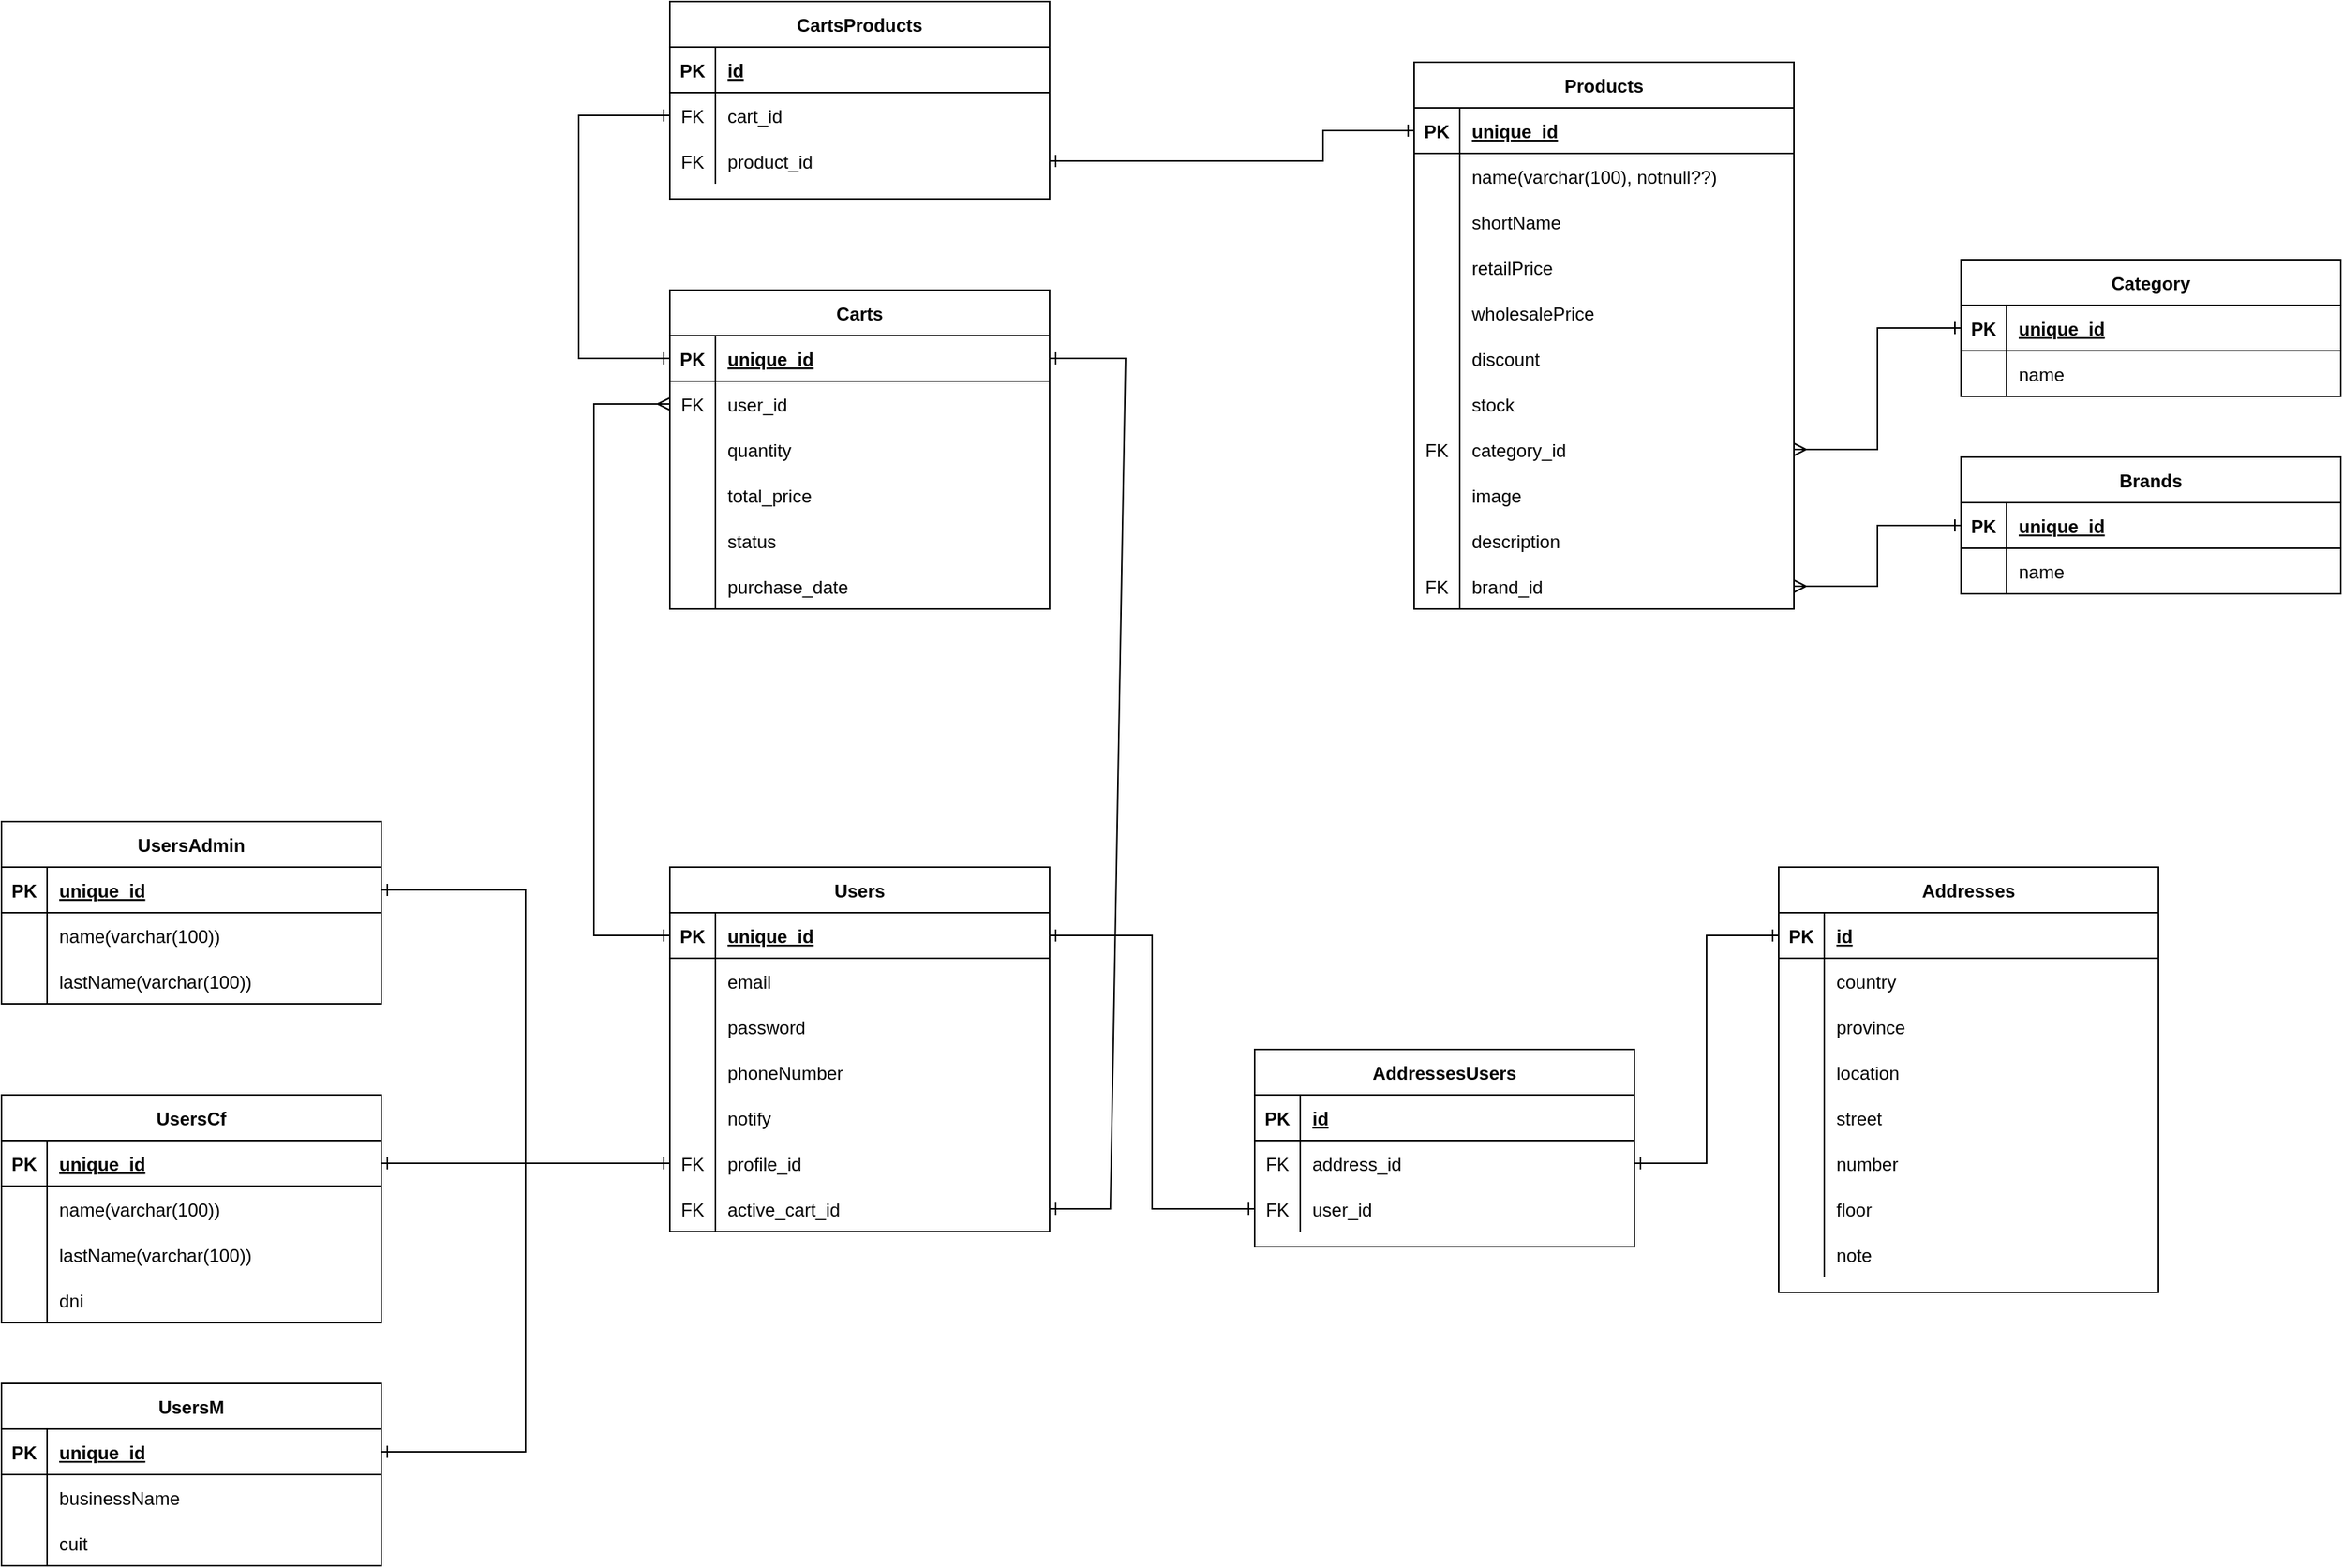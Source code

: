 <mxfile>
    <diagram id="R2lEEEUBdFMjLlhIrx00" name="Page-1">
        <mxGraphModel dx="1423" dy="780" grid="1" gridSize="10" guides="1" tooltips="1" connect="1" arrows="1" fold="1" page="1" pageScale="1" pageWidth="850" pageHeight="1100" math="0" shadow="0" extFonts="Permanent Marker^https://fonts.googleapis.com/css?family=Permanent+Marker">
            <root>
                <mxCell id="0"/>
                <mxCell id="1" parent="0"/>
                <mxCell id="pl904lmdeMfNaqet2yI_-11" value="Products" style="shape=table;startSize=30;container=1;collapsible=1;childLayout=tableLayout;fixedRows=1;rowLines=0;fontStyle=1;align=center;resizeLast=1;" parent="1" vertex="1">
                    <mxGeometry x="1030" y="510" width="250" height="360" as="geometry"/>
                </mxCell>
                <mxCell id="pl904lmdeMfNaqet2yI_-12" value="" style="shape=partialRectangle;collapsible=0;dropTarget=0;pointerEvents=0;fillColor=none;points=[[0,0.5],[1,0.5]];portConstraint=eastwest;top=0;left=0;right=0;bottom=1;" parent="pl904lmdeMfNaqet2yI_-11" vertex="1">
                    <mxGeometry y="30" width="250" height="30" as="geometry"/>
                </mxCell>
                <mxCell id="pl904lmdeMfNaqet2yI_-13" value="PK" style="shape=partialRectangle;overflow=hidden;connectable=0;fillColor=none;top=0;left=0;bottom=0;right=0;fontStyle=1;" parent="pl904lmdeMfNaqet2yI_-12" vertex="1">
                    <mxGeometry width="30" height="30" as="geometry">
                        <mxRectangle width="30" height="30" as="alternateBounds"/>
                    </mxGeometry>
                </mxCell>
                <mxCell id="pl904lmdeMfNaqet2yI_-14" value="unique_id" style="shape=partialRectangle;overflow=hidden;connectable=0;fillColor=none;top=0;left=0;bottom=0;right=0;align=left;spacingLeft=6;fontStyle=5;" parent="pl904lmdeMfNaqet2yI_-12" vertex="1">
                    <mxGeometry x="30" width="220" height="30" as="geometry">
                        <mxRectangle width="220" height="30" as="alternateBounds"/>
                    </mxGeometry>
                </mxCell>
                <mxCell id="pl904lmdeMfNaqet2yI_-15" value="" style="shape=partialRectangle;collapsible=0;dropTarget=0;pointerEvents=0;fillColor=none;points=[[0,0.5],[1,0.5]];portConstraint=eastwest;top=0;left=0;right=0;bottom=0;" parent="pl904lmdeMfNaqet2yI_-11" vertex="1">
                    <mxGeometry y="60" width="250" height="30" as="geometry"/>
                </mxCell>
                <mxCell id="pl904lmdeMfNaqet2yI_-16" value="" style="shape=partialRectangle;overflow=hidden;connectable=0;fillColor=none;top=0;left=0;bottom=0;right=0;" parent="pl904lmdeMfNaqet2yI_-15" vertex="1">
                    <mxGeometry width="30" height="30" as="geometry">
                        <mxRectangle width="30" height="30" as="alternateBounds"/>
                    </mxGeometry>
                </mxCell>
                <mxCell id="pl904lmdeMfNaqet2yI_-17" value="name(varchar(100), notnull??)" style="shape=partialRectangle;overflow=hidden;connectable=0;fillColor=none;top=0;left=0;bottom=0;right=0;align=left;spacingLeft=6;" parent="pl904lmdeMfNaqet2yI_-15" vertex="1">
                    <mxGeometry x="30" width="220" height="30" as="geometry">
                        <mxRectangle width="220" height="30" as="alternateBounds"/>
                    </mxGeometry>
                </mxCell>
                <mxCell id="pl904lmdeMfNaqet2yI_-18" value="" style="shape=partialRectangle;collapsible=0;dropTarget=0;pointerEvents=0;fillColor=none;points=[[0,0.5],[1,0.5]];portConstraint=eastwest;top=0;left=0;right=0;bottom=0;" parent="pl904lmdeMfNaqet2yI_-11" vertex="1">
                    <mxGeometry y="90" width="250" height="30" as="geometry"/>
                </mxCell>
                <mxCell id="pl904lmdeMfNaqet2yI_-19" value="" style="shape=partialRectangle;overflow=hidden;connectable=0;fillColor=none;top=0;left=0;bottom=0;right=0;" parent="pl904lmdeMfNaqet2yI_-18" vertex="1">
                    <mxGeometry width="30" height="30" as="geometry">
                        <mxRectangle width="30" height="30" as="alternateBounds"/>
                    </mxGeometry>
                </mxCell>
                <mxCell id="pl904lmdeMfNaqet2yI_-20" value="shortName" style="shape=partialRectangle;overflow=hidden;connectable=0;fillColor=none;top=0;left=0;bottom=0;right=0;align=left;spacingLeft=6;" parent="pl904lmdeMfNaqet2yI_-18" vertex="1">
                    <mxGeometry x="30" width="220" height="30" as="geometry">
                        <mxRectangle width="220" height="30" as="alternateBounds"/>
                    </mxGeometry>
                </mxCell>
                <mxCell id="pl904lmdeMfNaqet2yI_-21" value="" style="shape=partialRectangle;collapsible=0;dropTarget=0;pointerEvents=0;fillColor=none;points=[[0,0.5],[1,0.5]];portConstraint=eastwest;top=0;left=0;right=0;bottom=0;" parent="pl904lmdeMfNaqet2yI_-11" vertex="1">
                    <mxGeometry y="120" width="250" height="30" as="geometry"/>
                </mxCell>
                <mxCell id="pl904lmdeMfNaqet2yI_-22" value="" style="shape=partialRectangle;overflow=hidden;connectable=0;fillColor=none;top=0;left=0;bottom=0;right=0;" parent="pl904lmdeMfNaqet2yI_-21" vertex="1">
                    <mxGeometry width="30" height="30" as="geometry">
                        <mxRectangle width="30" height="30" as="alternateBounds"/>
                    </mxGeometry>
                </mxCell>
                <mxCell id="pl904lmdeMfNaqet2yI_-23" value="retailPrice" style="shape=partialRectangle;overflow=hidden;connectable=0;fillColor=none;top=0;left=0;bottom=0;right=0;align=left;spacingLeft=6;" parent="pl904lmdeMfNaqet2yI_-21" vertex="1">
                    <mxGeometry x="30" width="220" height="30" as="geometry">
                        <mxRectangle width="220" height="30" as="alternateBounds"/>
                    </mxGeometry>
                </mxCell>
                <mxCell id="pl904lmdeMfNaqet2yI_-24" value="" style="shape=partialRectangle;collapsible=0;dropTarget=0;pointerEvents=0;fillColor=none;points=[[0,0.5],[1,0.5]];portConstraint=eastwest;top=0;left=0;right=0;bottom=0;" parent="pl904lmdeMfNaqet2yI_-11" vertex="1">
                    <mxGeometry y="150" width="250" height="30" as="geometry"/>
                </mxCell>
                <mxCell id="pl904lmdeMfNaqet2yI_-25" value="" style="shape=partialRectangle;overflow=hidden;connectable=0;fillColor=none;top=0;left=0;bottom=0;right=0;" parent="pl904lmdeMfNaqet2yI_-24" vertex="1">
                    <mxGeometry width="30" height="30" as="geometry">
                        <mxRectangle width="30" height="30" as="alternateBounds"/>
                    </mxGeometry>
                </mxCell>
                <mxCell id="pl904lmdeMfNaqet2yI_-26" value="wholesalePrice" style="shape=partialRectangle;overflow=hidden;connectable=0;fillColor=none;top=0;left=0;bottom=0;right=0;align=left;spacingLeft=6;" parent="pl904lmdeMfNaqet2yI_-24" vertex="1">
                    <mxGeometry x="30" width="220" height="30" as="geometry">
                        <mxRectangle width="220" height="30" as="alternateBounds"/>
                    </mxGeometry>
                </mxCell>
                <mxCell id="pl904lmdeMfNaqet2yI_-27" value="" style="shape=partialRectangle;collapsible=0;dropTarget=0;pointerEvents=0;fillColor=none;points=[[0,0.5],[1,0.5]];portConstraint=eastwest;top=0;left=0;right=0;bottom=0;" parent="pl904lmdeMfNaqet2yI_-11" vertex="1">
                    <mxGeometry y="180" width="250" height="30" as="geometry"/>
                </mxCell>
                <mxCell id="pl904lmdeMfNaqet2yI_-28" value="" style="shape=partialRectangle;overflow=hidden;connectable=0;fillColor=none;top=0;left=0;bottom=0;right=0;" parent="pl904lmdeMfNaqet2yI_-27" vertex="1">
                    <mxGeometry width="30" height="30" as="geometry">
                        <mxRectangle width="30" height="30" as="alternateBounds"/>
                    </mxGeometry>
                </mxCell>
                <mxCell id="pl904lmdeMfNaqet2yI_-29" value="discount" style="shape=partialRectangle;overflow=hidden;connectable=0;fillColor=none;top=0;left=0;bottom=0;right=0;align=left;spacingLeft=6;" parent="pl904lmdeMfNaqet2yI_-27" vertex="1">
                    <mxGeometry x="30" width="220" height="30" as="geometry">
                        <mxRectangle width="220" height="30" as="alternateBounds"/>
                    </mxGeometry>
                </mxCell>
                <mxCell id="pl904lmdeMfNaqet2yI_-30" value="" style="shape=partialRectangle;collapsible=0;dropTarget=0;pointerEvents=0;fillColor=none;points=[[0,0.5],[1,0.5]];portConstraint=eastwest;top=0;left=0;right=0;bottom=0;" parent="pl904lmdeMfNaqet2yI_-11" vertex="1">
                    <mxGeometry y="210" width="250" height="30" as="geometry"/>
                </mxCell>
                <mxCell id="pl904lmdeMfNaqet2yI_-31" value="" style="shape=partialRectangle;overflow=hidden;connectable=0;fillColor=none;top=0;left=0;bottom=0;right=0;" parent="pl904lmdeMfNaqet2yI_-30" vertex="1">
                    <mxGeometry width="30" height="30" as="geometry">
                        <mxRectangle width="30" height="30" as="alternateBounds"/>
                    </mxGeometry>
                </mxCell>
                <mxCell id="pl904lmdeMfNaqet2yI_-32" value="stock" style="shape=partialRectangle;overflow=hidden;connectable=0;fillColor=none;top=0;left=0;bottom=0;right=0;align=left;spacingLeft=6;" parent="pl904lmdeMfNaqet2yI_-30" vertex="1">
                    <mxGeometry x="30" width="220" height="30" as="geometry">
                        <mxRectangle width="220" height="30" as="alternateBounds"/>
                    </mxGeometry>
                </mxCell>
                <mxCell id="pl904lmdeMfNaqet2yI_-33" value="" style="shape=partialRectangle;collapsible=0;dropTarget=0;pointerEvents=0;fillColor=none;points=[[0,0.5],[1,0.5]];portConstraint=eastwest;top=0;left=0;right=0;bottom=0;" parent="pl904lmdeMfNaqet2yI_-11" vertex="1">
                    <mxGeometry y="240" width="250" height="30" as="geometry"/>
                </mxCell>
                <mxCell id="pl904lmdeMfNaqet2yI_-34" value="FK" style="shape=partialRectangle;overflow=hidden;connectable=0;fillColor=none;top=0;left=0;bottom=0;right=0;" parent="pl904lmdeMfNaqet2yI_-33" vertex="1">
                    <mxGeometry width="30" height="30" as="geometry">
                        <mxRectangle width="30" height="30" as="alternateBounds"/>
                    </mxGeometry>
                </mxCell>
                <mxCell id="pl904lmdeMfNaqet2yI_-35" value="category_id" style="shape=partialRectangle;overflow=hidden;connectable=0;fillColor=none;top=0;left=0;bottom=0;right=0;align=left;spacingLeft=6;" parent="pl904lmdeMfNaqet2yI_-33" vertex="1">
                    <mxGeometry x="30" width="220" height="30" as="geometry">
                        <mxRectangle width="220" height="30" as="alternateBounds"/>
                    </mxGeometry>
                </mxCell>
                <mxCell id="pl904lmdeMfNaqet2yI_-36" value="" style="shape=partialRectangle;collapsible=0;dropTarget=0;pointerEvents=0;fillColor=none;points=[[0,0.5],[1,0.5]];portConstraint=eastwest;top=0;left=0;right=0;bottom=0;" parent="pl904lmdeMfNaqet2yI_-11" vertex="1">
                    <mxGeometry y="270" width="250" height="30" as="geometry"/>
                </mxCell>
                <mxCell id="pl904lmdeMfNaqet2yI_-37" value="" style="shape=partialRectangle;overflow=hidden;connectable=0;fillColor=none;top=0;left=0;bottom=0;right=0;" parent="pl904lmdeMfNaqet2yI_-36" vertex="1">
                    <mxGeometry width="30" height="30" as="geometry">
                        <mxRectangle width="30" height="30" as="alternateBounds"/>
                    </mxGeometry>
                </mxCell>
                <mxCell id="pl904lmdeMfNaqet2yI_-38" value="image" style="shape=partialRectangle;overflow=hidden;connectable=0;fillColor=none;top=0;left=0;bottom=0;right=0;align=left;spacingLeft=6;" parent="pl904lmdeMfNaqet2yI_-36" vertex="1">
                    <mxGeometry x="30" width="220" height="30" as="geometry">
                        <mxRectangle width="220" height="30" as="alternateBounds"/>
                    </mxGeometry>
                </mxCell>
                <mxCell id="pl904lmdeMfNaqet2yI_-39" value="" style="shape=partialRectangle;collapsible=0;dropTarget=0;pointerEvents=0;fillColor=none;points=[[0,0.5],[1,0.5]];portConstraint=eastwest;top=0;left=0;right=0;bottom=0;" parent="pl904lmdeMfNaqet2yI_-11" vertex="1">
                    <mxGeometry y="300" width="250" height="30" as="geometry"/>
                </mxCell>
                <mxCell id="pl904lmdeMfNaqet2yI_-40" value="" style="shape=partialRectangle;overflow=hidden;connectable=0;fillColor=none;top=0;left=0;bottom=0;right=0;" parent="pl904lmdeMfNaqet2yI_-39" vertex="1">
                    <mxGeometry width="30" height="30" as="geometry">
                        <mxRectangle width="30" height="30" as="alternateBounds"/>
                    </mxGeometry>
                </mxCell>
                <mxCell id="pl904lmdeMfNaqet2yI_-41" value="description" style="shape=partialRectangle;overflow=hidden;connectable=0;fillColor=none;top=0;left=0;bottom=0;right=0;align=left;spacingLeft=6;" parent="pl904lmdeMfNaqet2yI_-39" vertex="1">
                    <mxGeometry x="30" width="220" height="30" as="geometry">
                        <mxRectangle width="220" height="30" as="alternateBounds"/>
                    </mxGeometry>
                </mxCell>
                <mxCell id="5YEoBtZAugOikbQWhxKP-32" value="" style="shape=partialRectangle;collapsible=0;dropTarget=0;pointerEvents=0;fillColor=none;points=[[0,0.5],[1,0.5]];portConstraint=eastwest;top=0;left=0;right=0;bottom=0;" parent="pl904lmdeMfNaqet2yI_-11" vertex="1">
                    <mxGeometry y="330" width="250" height="30" as="geometry"/>
                </mxCell>
                <mxCell id="5YEoBtZAugOikbQWhxKP-33" value="FK" style="shape=partialRectangle;overflow=hidden;connectable=0;fillColor=none;top=0;left=0;bottom=0;right=0;" parent="5YEoBtZAugOikbQWhxKP-32" vertex="1">
                    <mxGeometry width="30" height="30" as="geometry">
                        <mxRectangle width="30" height="30" as="alternateBounds"/>
                    </mxGeometry>
                </mxCell>
                <mxCell id="5YEoBtZAugOikbQWhxKP-34" value="brand_id" style="shape=partialRectangle;overflow=hidden;connectable=0;fillColor=none;top=0;left=0;bottom=0;right=0;align=left;spacingLeft=6;" parent="5YEoBtZAugOikbQWhxKP-32" vertex="1">
                    <mxGeometry x="30" width="220" height="30" as="geometry">
                        <mxRectangle width="220" height="30" as="alternateBounds"/>
                    </mxGeometry>
                </mxCell>
                <mxCell id="pl904lmdeMfNaqet2yI_-42" value="Brands" style="shape=table;startSize=30;container=1;collapsible=1;childLayout=tableLayout;fixedRows=1;rowLines=0;fontStyle=1;align=center;resizeLast=1;" parent="1" vertex="1">
                    <mxGeometry x="1390" y="770" width="250" height="90" as="geometry"/>
                </mxCell>
                <mxCell id="pl904lmdeMfNaqet2yI_-43" value="" style="shape=partialRectangle;collapsible=0;dropTarget=0;pointerEvents=0;fillColor=none;points=[[0,0.5],[1,0.5]];portConstraint=eastwest;top=0;left=0;right=0;bottom=1;" parent="pl904lmdeMfNaqet2yI_-42" vertex="1">
                    <mxGeometry y="30" width="250" height="30" as="geometry"/>
                </mxCell>
                <mxCell id="pl904lmdeMfNaqet2yI_-44" value="PK" style="shape=partialRectangle;overflow=hidden;connectable=0;fillColor=none;top=0;left=0;bottom=0;right=0;fontStyle=1;" parent="pl904lmdeMfNaqet2yI_-43" vertex="1">
                    <mxGeometry width="30" height="30" as="geometry">
                        <mxRectangle width="30" height="30" as="alternateBounds"/>
                    </mxGeometry>
                </mxCell>
                <mxCell id="pl904lmdeMfNaqet2yI_-45" value="unique_id" style="shape=partialRectangle;overflow=hidden;connectable=0;fillColor=none;top=0;left=0;bottom=0;right=0;align=left;spacingLeft=6;fontStyle=5;" parent="pl904lmdeMfNaqet2yI_-43" vertex="1">
                    <mxGeometry x="30" width="220" height="30" as="geometry">
                        <mxRectangle width="220" height="30" as="alternateBounds"/>
                    </mxGeometry>
                </mxCell>
                <mxCell id="pl904lmdeMfNaqet2yI_-46" value="" style="shape=partialRectangle;collapsible=0;dropTarget=0;pointerEvents=0;fillColor=none;points=[[0,0.5],[1,0.5]];portConstraint=eastwest;top=0;left=0;right=0;bottom=0;" parent="pl904lmdeMfNaqet2yI_-42" vertex="1">
                    <mxGeometry y="60" width="250" height="30" as="geometry"/>
                </mxCell>
                <mxCell id="pl904lmdeMfNaqet2yI_-47" value="" style="shape=partialRectangle;overflow=hidden;connectable=0;fillColor=none;top=0;left=0;bottom=0;right=0;" parent="pl904lmdeMfNaqet2yI_-46" vertex="1">
                    <mxGeometry width="30" height="30" as="geometry">
                        <mxRectangle width="30" height="30" as="alternateBounds"/>
                    </mxGeometry>
                </mxCell>
                <mxCell id="pl904lmdeMfNaqet2yI_-48" value="name" style="shape=partialRectangle;overflow=hidden;connectable=0;fillColor=none;top=0;left=0;bottom=0;right=0;align=left;spacingLeft=6;" parent="pl904lmdeMfNaqet2yI_-46" vertex="1">
                    <mxGeometry x="30" width="220" height="30" as="geometry">
                        <mxRectangle width="220" height="30" as="alternateBounds"/>
                    </mxGeometry>
                </mxCell>
                <mxCell id="pl904lmdeMfNaqet2yI_-51" value="Category" style="shape=table;startSize=30;container=1;collapsible=1;childLayout=tableLayout;fixedRows=1;rowLines=0;fontStyle=1;align=center;resizeLast=1;" parent="1" vertex="1">
                    <mxGeometry x="1390" y="640" width="250" height="90" as="geometry"/>
                </mxCell>
                <mxCell id="pl904lmdeMfNaqet2yI_-52" value="" style="shape=partialRectangle;collapsible=0;dropTarget=0;pointerEvents=0;fillColor=none;points=[[0,0.5],[1,0.5]];portConstraint=eastwest;top=0;left=0;right=0;bottom=1;" parent="pl904lmdeMfNaqet2yI_-51" vertex="1">
                    <mxGeometry y="30" width="250" height="30" as="geometry"/>
                </mxCell>
                <mxCell id="pl904lmdeMfNaqet2yI_-53" value="PK" style="shape=partialRectangle;overflow=hidden;connectable=0;fillColor=none;top=0;left=0;bottom=0;right=0;fontStyle=1;" parent="pl904lmdeMfNaqet2yI_-52" vertex="1">
                    <mxGeometry width="30" height="30" as="geometry">
                        <mxRectangle width="30" height="30" as="alternateBounds"/>
                    </mxGeometry>
                </mxCell>
                <mxCell id="pl904lmdeMfNaqet2yI_-54" value="unique_id" style="shape=partialRectangle;overflow=hidden;connectable=0;fillColor=none;top=0;left=0;bottom=0;right=0;align=left;spacingLeft=6;fontStyle=5;" parent="pl904lmdeMfNaqet2yI_-52" vertex="1">
                    <mxGeometry x="30" width="220" height="30" as="geometry">
                        <mxRectangle width="220" height="30" as="alternateBounds"/>
                    </mxGeometry>
                </mxCell>
                <mxCell id="pl904lmdeMfNaqet2yI_-55" value="" style="shape=partialRectangle;collapsible=0;dropTarget=0;pointerEvents=0;fillColor=none;points=[[0,0.5],[1,0.5]];portConstraint=eastwest;top=0;left=0;right=0;bottom=0;" parent="pl904lmdeMfNaqet2yI_-51" vertex="1">
                    <mxGeometry y="60" width="250" height="30" as="geometry"/>
                </mxCell>
                <mxCell id="pl904lmdeMfNaqet2yI_-56" value="" style="shape=partialRectangle;overflow=hidden;connectable=0;fillColor=none;top=0;left=0;bottom=0;right=0;" parent="pl904lmdeMfNaqet2yI_-55" vertex="1">
                    <mxGeometry width="30" height="30" as="geometry">
                        <mxRectangle width="30" height="30" as="alternateBounds"/>
                    </mxGeometry>
                </mxCell>
                <mxCell id="pl904lmdeMfNaqet2yI_-57" value="name" style="shape=partialRectangle;overflow=hidden;connectable=0;fillColor=none;top=0;left=0;bottom=0;right=0;align=left;spacingLeft=6;" parent="pl904lmdeMfNaqet2yI_-55" vertex="1">
                    <mxGeometry x="30" width="220" height="30" as="geometry">
                        <mxRectangle width="220" height="30" as="alternateBounds"/>
                    </mxGeometry>
                </mxCell>
                <mxCell id="pl904lmdeMfNaqet2yI_-58" style="edgeStyle=orthogonalEdgeStyle;rounded=0;orthogonalLoop=1;jettySize=auto;html=1;exitX=1;exitY=0.5;exitDx=0;exitDy=0;entryX=0;entryY=0.5;entryDx=0;entryDy=0;endArrow=ERone;endFill=0;startArrow=ERmany;startFill=0;" parent="1" source="pl904lmdeMfNaqet2yI_-33" target="pl904lmdeMfNaqet2yI_-52" edge="1">
                    <mxGeometry relative="1" as="geometry"/>
                </mxCell>
                <mxCell id="v_ZnH5tViHTRQSBgYISy-2" value="Users" style="shape=table;startSize=30;container=1;collapsible=1;childLayout=tableLayout;fixedRows=1;rowLines=0;fontStyle=1;align=center;resizeLast=1;" parent="1" vertex="1">
                    <mxGeometry x="540" y="1040" width="250" height="240" as="geometry"/>
                </mxCell>
                <mxCell id="v_ZnH5tViHTRQSBgYISy-3" value="" style="shape=partialRectangle;collapsible=0;dropTarget=0;pointerEvents=0;fillColor=none;points=[[0,0.5],[1,0.5]];portConstraint=eastwest;top=0;left=0;right=0;bottom=1;" parent="v_ZnH5tViHTRQSBgYISy-2" vertex="1">
                    <mxGeometry y="30" width="250" height="30" as="geometry"/>
                </mxCell>
                <mxCell id="v_ZnH5tViHTRQSBgYISy-4" value="PK" style="shape=partialRectangle;overflow=hidden;connectable=0;fillColor=none;top=0;left=0;bottom=0;right=0;fontStyle=1;" parent="v_ZnH5tViHTRQSBgYISy-3" vertex="1">
                    <mxGeometry width="30" height="30" as="geometry">
                        <mxRectangle width="30" height="30" as="alternateBounds"/>
                    </mxGeometry>
                </mxCell>
                <mxCell id="v_ZnH5tViHTRQSBgYISy-5" value="unique_id" style="shape=partialRectangle;overflow=hidden;connectable=0;fillColor=none;top=0;left=0;bottom=0;right=0;align=left;spacingLeft=6;fontStyle=5;" parent="v_ZnH5tViHTRQSBgYISy-3" vertex="1">
                    <mxGeometry x="30" width="220" height="30" as="geometry">
                        <mxRectangle width="220" height="30" as="alternateBounds"/>
                    </mxGeometry>
                </mxCell>
                <mxCell id="v_ZnH5tViHTRQSBgYISy-6" value="" style="shape=partialRectangle;collapsible=0;dropTarget=0;pointerEvents=0;fillColor=none;points=[[0,0.5],[1,0.5]];portConstraint=eastwest;top=0;left=0;right=0;bottom=0;" parent="v_ZnH5tViHTRQSBgYISy-2" vertex="1">
                    <mxGeometry y="60" width="250" height="30" as="geometry"/>
                </mxCell>
                <mxCell id="v_ZnH5tViHTRQSBgYISy-7" value="" style="shape=partialRectangle;overflow=hidden;connectable=0;fillColor=none;top=0;left=0;bottom=0;right=0;" parent="v_ZnH5tViHTRQSBgYISy-6" vertex="1">
                    <mxGeometry width="30" height="30" as="geometry">
                        <mxRectangle width="30" height="30" as="alternateBounds"/>
                    </mxGeometry>
                </mxCell>
                <mxCell id="v_ZnH5tViHTRQSBgYISy-8" value="email" style="shape=partialRectangle;overflow=hidden;connectable=0;fillColor=none;top=0;left=0;bottom=0;right=0;align=left;spacingLeft=6;" parent="v_ZnH5tViHTRQSBgYISy-6" vertex="1">
                    <mxGeometry x="30" width="220" height="30" as="geometry">
                        <mxRectangle width="220" height="30" as="alternateBounds"/>
                    </mxGeometry>
                </mxCell>
                <mxCell id="v_ZnH5tViHTRQSBgYISy-9" value="" style="shape=partialRectangle;collapsible=0;dropTarget=0;pointerEvents=0;fillColor=none;points=[[0,0.5],[1,0.5]];portConstraint=eastwest;top=0;left=0;right=0;bottom=0;" parent="v_ZnH5tViHTRQSBgYISy-2" vertex="1">
                    <mxGeometry y="90" width="250" height="30" as="geometry"/>
                </mxCell>
                <mxCell id="v_ZnH5tViHTRQSBgYISy-10" value="" style="shape=partialRectangle;overflow=hidden;connectable=0;fillColor=none;top=0;left=0;bottom=0;right=0;" parent="v_ZnH5tViHTRQSBgYISy-9" vertex="1">
                    <mxGeometry width="30" height="30" as="geometry">
                        <mxRectangle width="30" height="30" as="alternateBounds"/>
                    </mxGeometry>
                </mxCell>
                <mxCell id="v_ZnH5tViHTRQSBgYISy-11" value="password" style="shape=partialRectangle;overflow=hidden;connectable=0;fillColor=none;top=0;left=0;bottom=0;right=0;align=left;spacingLeft=6;" parent="v_ZnH5tViHTRQSBgYISy-9" vertex="1">
                    <mxGeometry x="30" width="220" height="30" as="geometry">
                        <mxRectangle width="220" height="30" as="alternateBounds"/>
                    </mxGeometry>
                </mxCell>
                <mxCell id="v_ZnH5tViHTRQSBgYISy-12" value="" style="shape=partialRectangle;collapsible=0;dropTarget=0;pointerEvents=0;fillColor=none;points=[[0,0.5],[1,0.5]];portConstraint=eastwest;top=0;left=0;right=0;bottom=0;" parent="v_ZnH5tViHTRQSBgYISy-2" vertex="1">
                    <mxGeometry y="120" width="250" height="30" as="geometry"/>
                </mxCell>
                <mxCell id="v_ZnH5tViHTRQSBgYISy-13" value="" style="shape=partialRectangle;overflow=hidden;connectable=0;fillColor=none;top=0;left=0;bottom=0;right=0;" parent="v_ZnH5tViHTRQSBgYISy-12" vertex="1">
                    <mxGeometry width="30" height="30" as="geometry">
                        <mxRectangle width="30" height="30" as="alternateBounds"/>
                    </mxGeometry>
                </mxCell>
                <mxCell id="v_ZnH5tViHTRQSBgYISy-14" value="phoneNumber" style="shape=partialRectangle;overflow=hidden;connectable=0;fillColor=none;top=0;left=0;bottom=0;right=0;align=left;spacingLeft=6;" parent="v_ZnH5tViHTRQSBgYISy-12" vertex="1">
                    <mxGeometry x="30" width="220" height="30" as="geometry">
                        <mxRectangle width="220" height="30" as="alternateBounds"/>
                    </mxGeometry>
                </mxCell>
                <mxCell id="v_ZnH5tViHTRQSBgYISy-24" value="" style="shape=partialRectangle;collapsible=0;dropTarget=0;pointerEvents=0;fillColor=none;points=[[0,0.5],[1,0.5]];portConstraint=eastwest;top=0;left=0;right=0;bottom=0;" parent="v_ZnH5tViHTRQSBgYISy-2" vertex="1">
                    <mxGeometry y="150" width="250" height="30" as="geometry"/>
                </mxCell>
                <mxCell id="v_ZnH5tViHTRQSBgYISy-25" value="" style="shape=partialRectangle;overflow=hidden;connectable=0;fillColor=none;top=0;left=0;bottom=0;right=0;" parent="v_ZnH5tViHTRQSBgYISy-24" vertex="1">
                    <mxGeometry width="30" height="30" as="geometry">
                        <mxRectangle width="30" height="30" as="alternateBounds"/>
                    </mxGeometry>
                </mxCell>
                <mxCell id="v_ZnH5tViHTRQSBgYISy-26" value="notify" style="shape=partialRectangle;overflow=hidden;connectable=0;fillColor=none;top=0;left=0;bottom=0;right=0;align=left;spacingLeft=6;" parent="v_ZnH5tViHTRQSBgYISy-24" vertex="1">
                    <mxGeometry x="30" width="220" height="30" as="geometry">
                        <mxRectangle width="220" height="30" as="alternateBounds"/>
                    </mxGeometry>
                </mxCell>
                <mxCell id="v_ZnH5tViHTRQSBgYISy-27" value="" style="shape=partialRectangle;collapsible=0;dropTarget=0;pointerEvents=0;fillColor=none;points=[[0,0.5],[1,0.5]];portConstraint=eastwest;top=0;left=0;right=0;bottom=0;" parent="v_ZnH5tViHTRQSBgYISy-2" vertex="1">
                    <mxGeometry y="180" width="250" height="30" as="geometry"/>
                </mxCell>
                <mxCell id="v_ZnH5tViHTRQSBgYISy-28" value="FK" style="shape=partialRectangle;overflow=hidden;connectable=0;fillColor=none;top=0;left=0;bottom=0;right=0;" parent="v_ZnH5tViHTRQSBgYISy-27" vertex="1">
                    <mxGeometry width="30" height="30" as="geometry">
                        <mxRectangle width="30" height="30" as="alternateBounds"/>
                    </mxGeometry>
                </mxCell>
                <mxCell id="v_ZnH5tViHTRQSBgYISy-29" value="profile_id" style="shape=partialRectangle;overflow=hidden;connectable=0;fillColor=none;top=0;left=0;bottom=0;right=0;align=left;spacingLeft=6;" parent="v_ZnH5tViHTRQSBgYISy-27" vertex="1">
                    <mxGeometry x="30" width="220" height="30" as="geometry">
                        <mxRectangle width="220" height="30" as="alternateBounds"/>
                    </mxGeometry>
                </mxCell>
                <mxCell id="45" value="" style="shape=partialRectangle;collapsible=0;dropTarget=0;pointerEvents=0;fillColor=none;points=[[0,0.5],[1,0.5]];portConstraint=eastwest;top=0;left=0;right=0;bottom=0;" vertex="1" parent="v_ZnH5tViHTRQSBgYISy-2">
                    <mxGeometry y="210" width="250" height="30" as="geometry"/>
                </mxCell>
                <mxCell id="46" value="FK" style="shape=partialRectangle;overflow=hidden;connectable=0;fillColor=none;top=0;left=0;bottom=0;right=0;" vertex="1" parent="45">
                    <mxGeometry width="30" height="30" as="geometry">
                        <mxRectangle width="30" height="30" as="alternateBounds"/>
                    </mxGeometry>
                </mxCell>
                <mxCell id="47" value="active_cart_id" style="shape=partialRectangle;overflow=hidden;connectable=0;fillColor=none;top=0;left=0;bottom=0;right=0;align=left;spacingLeft=6;" vertex="1" parent="45">
                    <mxGeometry x="30" width="220" height="30" as="geometry">
                        <mxRectangle width="220" height="30" as="alternateBounds"/>
                    </mxGeometry>
                </mxCell>
                <mxCell id="v_ZnH5tViHTRQSBgYISy-31" value="UsersCf" style="shape=table;startSize=30;container=1;collapsible=1;childLayout=tableLayout;fixedRows=1;rowLines=0;fontStyle=1;align=center;resizeLast=1;" parent="1" vertex="1">
                    <mxGeometry x="100" y="1190" width="250" height="150" as="geometry"/>
                </mxCell>
                <mxCell id="v_ZnH5tViHTRQSBgYISy-32" value="" style="shape=partialRectangle;collapsible=0;dropTarget=0;pointerEvents=0;fillColor=none;points=[[0,0.5],[1,0.5]];portConstraint=eastwest;top=0;left=0;right=0;bottom=1;" parent="v_ZnH5tViHTRQSBgYISy-31" vertex="1">
                    <mxGeometry y="30" width="250" height="30" as="geometry"/>
                </mxCell>
                <mxCell id="v_ZnH5tViHTRQSBgYISy-33" value="PK" style="shape=partialRectangle;overflow=hidden;connectable=0;fillColor=none;top=0;left=0;bottom=0;right=0;fontStyle=1;" parent="v_ZnH5tViHTRQSBgYISy-32" vertex="1">
                    <mxGeometry width="30" height="30" as="geometry">
                        <mxRectangle width="30" height="30" as="alternateBounds"/>
                    </mxGeometry>
                </mxCell>
                <mxCell id="v_ZnH5tViHTRQSBgYISy-34" value="unique_id" style="shape=partialRectangle;overflow=hidden;connectable=0;fillColor=none;top=0;left=0;bottom=0;right=0;align=left;spacingLeft=6;fontStyle=5;" parent="v_ZnH5tViHTRQSBgYISy-32" vertex="1">
                    <mxGeometry x="30" width="220" height="30" as="geometry">
                        <mxRectangle width="220" height="30" as="alternateBounds"/>
                    </mxGeometry>
                </mxCell>
                <mxCell id="v_ZnH5tViHTRQSBgYISy-35" value="" style="shape=partialRectangle;collapsible=0;dropTarget=0;pointerEvents=0;fillColor=none;points=[[0,0.5],[1,0.5]];portConstraint=eastwest;top=0;left=0;right=0;bottom=0;" parent="v_ZnH5tViHTRQSBgYISy-31" vertex="1">
                    <mxGeometry y="60" width="250" height="30" as="geometry"/>
                </mxCell>
                <mxCell id="v_ZnH5tViHTRQSBgYISy-36" value="" style="shape=partialRectangle;overflow=hidden;connectable=0;fillColor=none;top=0;left=0;bottom=0;right=0;" parent="v_ZnH5tViHTRQSBgYISy-35" vertex="1">
                    <mxGeometry width="30" height="30" as="geometry">
                        <mxRectangle width="30" height="30" as="alternateBounds"/>
                    </mxGeometry>
                </mxCell>
                <mxCell id="v_ZnH5tViHTRQSBgYISy-37" value="name(varchar(100))" style="shape=partialRectangle;overflow=hidden;connectable=0;fillColor=none;top=0;left=0;bottom=0;right=0;align=left;spacingLeft=6;" parent="v_ZnH5tViHTRQSBgYISy-35" vertex="1">
                    <mxGeometry x="30" width="220" height="30" as="geometry">
                        <mxRectangle width="220" height="30" as="alternateBounds"/>
                    </mxGeometry>
                </mxCell>
                <mxCell id="v_ZnH5tViHTRQSBgYISy-38" value="" style="shape=partialRectangle;collapsible=0;dropTarget=0;pointerEvents=0;fillColor=none;points=[[0,0.5],[1,0.5]];portConstraint=eastwest;top=0;left=0;right=0;bottom=0;" parent="v_ZnH5tViHTRQSBgYISy-31" vertex="1">
                    <mxGeometry y="90" width="250" height="30" as="geometry"/>
                </mxCell>
                <mxCell id="v_ZnH5tViHTRQSBgYISy-39" value="" style="shape=partialRectangle;overflow=hidden;connectable=0;fillColor=none;top=0;left=0;bottom=0;right=0;" parent="v_ZnH5tViHTRQSBgYISy-38" vertex="1">
                    <mxGeometry width="30" height="30" as="geometry">
                        <mxRectangle width="30" height="30" as="alternateBounds"/>
                    </mxGeometry>
                </mxCell>
                <mxCell id="v_ZnH5tViHTRQSBgYISy-40" value="lastName(varchar(100))" style="shape=partialRectangle;overflow=hidden;connectable=0;fillColor=none;top=0;left=0;bottom=0;right=0;align=left;spacingLeft=6;" parent="v_ZnH5tViHTRQSBgYISy-38" vertex="1">
                    <mxGeometry x="30" width="220" height="30" as="geometry">
                        <mxRectangle width="220" height="30" as="alternateBounds"/>
                    </mxGeometry>
                </mxCell>
                <mxCell id="v_ZnH5tViHTRQSBgYISy-41" value="" style="shape=partialRectangle;collapsible=0;dropTarget=0;pointerEvents=0;fillColor=none;points=[[0,0.5],[1,0.5]];portConstraint=eastwest;top=0;left=0;right=0;bottom=0;" parent="v_ZnH5tViHTRQSBgYISy-31" vertex="1">
                    <mxGeometry y="120" width="250" height="30" as="geometry"/>
                </mxCell>
                <mxCell id="v_ZnH5tViHTRQSBgYISy-42" value="" style="shape=partialRectangle;overflow=hidden;connectable=0;fillColor=none;top=0;left=0;bottom=0;right=0;" parent="v_ZnH5tViHTRQSBgYISy-41" vertex="1">
                    <mxGeometry width="30" height="30" as="geometry">
                        <mxRectangle width="30" height="30" as="alternateBounds"/>
                    </mxGeometry>
                </mxCell>
                <mxCell id="v_ZnH5tViHTRQSBgYISy-43" value="dni    " style="shape=partialRectangle;overflow=hidden;connectable=0;fillColor=none;top=0;left=0;bottom=0;right=0;align=left;spacingLeft=6;" parent="v_ZnH5tViHTRQSBgYISy-41" vertex="1">
                    <mxGeometry x="30" width="220" height="30" as="geometry">
                        <mxRectangle width="220" height="30" as="alternateBounds"/>
                    </mxGeometry>
                </mxCell>
                <mxCell id="v_ZnH5tViHTRQSBgYISy-65" style="edgeStyle=orthogonalEdgeStyle;rounded=0;orthogonalLoop=1;jettySize=auto;html=1;exitX=0;exitY=0.5;exitDx=0;exitDy=0;entryX=1;entryY=0.5;entryDx=0;entryDy=0;startArrow=ERone;startFill=0;endArrow=ERone;endFill=0;" parent="1" source="v_ZnH5tViHTRQSBgYISy-27" target="v_ZnH5tViHTRQSBgYISy-32" edge="1">
                    <mxGeometry relative="1" as="geometry"/>
                </mxCell>
                <mxCell id="v_ZnH5tViHTRQSBgYISy-67" value="UsersM" style="shape=table;startSize=30;container=1;collapsible=1;childLayout=tableLayout;fixedRows=1;rowLines=0;fontStyle=1;align=center;resizeLast=1;" parent="1" vertex="1">
                    <mxGeometry x="100" y="1380" width="250" height="120" as="geometry"/>
                </mxCell>
                <mxCell id="v_ZnH5tViHTRQSBgYISy-68" value="" style="shape=partialRectangle;collapsible=0;dropTarget=0;pointerEvents=0;fillColor=none;points=[[0,0.5],[1,0.5]];portConstraint=eastwest;top=0;left=0;right=0;bottom=1;" parent="v_ZnH5tViHTRQSBgYISy-67" vertex="1">
                    <mxGeometry y="30" width="250" height="30" as="geometry"/>
                </mxCell>
                <mxCell id="v_ZnH5tViHTRQSBgYISy-69" value="PK" style="shape=partialRectangle;overflow=hidden;connectable=0;fillColor=none;top=0;left=0;bottom=0;right=0;fontStyle=1;" parent="v_ZnH5tViHTRQSBgYISy-68" vertex="1">
                    <mxGeometry width="30" height="30" as="geometry">
                        <mxRectangle width="30" height="30" as="alternateBounds"/>
                    </mxGeometry>
                </mxCell>
                <mxCell id="v_ZnH5tViHTRQSBgYISy-70" value="unique_id" style="shape=partialRectangle;overflow=hidden;connectable=0;fillColor=none;top=0;left=0;bottom=0;right=0;align=left;spacingLeft=6;fontStyle=5;" parent="v_ZnH5tViHTRQSBgYISy-68" vertex="1">
                    <mxGeometry x="30" width="220" height="30" as="geometry">
                        <mxRectangle width="220" height="30" as="alternateBounds"/>
                    </mxGeometry>
                </mxCell>
                <mxCell id="v_ZnH5tViHTRQSBgYISy-71" value="" style="shape=partialRectangle;collapsible=0;dropTarget=0;pointerEvents=0;fillColor=none;points=[[0,0.5],[1,0.5]];portConstraint=eastwest;top=0;left=0;right=0;bottom=0;" parent="v_ZnH5tViHTRQSBgYISy-67" vertex="1">
                    <mxGeometry y="60" width="250" height="30" as="geometry"/>
                </mxCell>
                <mxCell id="v_ZnH5tViHTRQSBgYISy-72" value="" style="shape=partialRectangle;overflow=hidden;connectable=0;fillColor=none;top=0;left=0;bottom=0;right=0;" parent="v_ZnH5tViHTRQSBgYISy-71" vertex="1">
                    <mxGeometry width="30" height="30" as="geometry">
                        <mxRectangle width="30" height="30" as="alternateBounds"/>
                    </mxGeometry>
                </mxCell>
                <mxCell id="v_ZnH5tViHTRQSBgYISy-73" value="businessName" style="shape=partialRectangle;overflow=hidden;connectable=0;fillColor=none;top=0;left=0;bottom=0;right=0;align=left;spacingLeft=6;" parent="v_ZnH5tViHTRQSBgYISy-71" vertex="1">
                    <mxGeometry x="30" width="220" height="30" as="geometry">
                        <mxRectangle width="220" height="30" as="alternateBounds"/>
                    </mxGeometry>
                </mxCell>
                <mxCell id="v_ZnH5tViHTRQSBgYISy-74" value="" style="shape=partialRectangle;collapsible=0;dropTarget=0;pointerEvents=0;fillColor=none;points=[[0,0.5],[1,0.5]];portConstraint=eastwest;top=0;left=0;right=0;bottom=0;" parent="v_ZnH5tViHTRQSBgYISy-67" vertex="1">
                    <mxGeometry y="90" width="250" height="30" as="geometry"/>
                </mxCell>
                <mxCell id="v_ZnH5tViHTRQSBgYISy-75" value="" style="shape=partialRectangle;overflow=hidden;connectable=0;fillColor=none;top=0;left=0;bottom=0;right=0;" parent="v_ZnH5tViHTRQSBgYISy-74" vertex="1">
                    <mxGeometry width="30" height="30" as="geometry">
                        <mxRectangle width="30" height="30" as="alternateBounds"/>
                    </mxGeometry>
                </mxCell>
                <mxCell id="v_ZnH5tViHTRQSBgYISy-76" value="cuit" style="shape=partialRectangle;overflow=hidden;connectable=0;fillColor=none;top=0;left=0;bottom=0;right=0;align=left;spacingLeft=6;" parent="v_ZnH5tViHTRQSBgYISy-74" vertex="1">
                    <mxGeometry x="30" width="220" height="30" as="geometry">
                        <mxRectangle width="220" height="30" as="alternateBounds"/>
                    </mxGeometry>
                </mxCell>
                <mxCell id="v_ZnH5tViHTRQSBgYISy-95" value="UsersAdmin" style="shape=table;startSize=30;container=1;collapsible=1;childLayout=tableLayout;fixedRows=1;rowLines=0;fontStyle=1;align=center;resizeLast=1;" parent="1" vertex="1">
                    <mxGeometry x="100" y="1010" width="250" height="120" as="geometry"/>
                </mxCell>
                <mxCell id="v_ZnH5tViHTRQSBgYISy-96" value="" style="shape=partialRectangle;collapsible=0;dropTarget=0;pointerEvents=0;fillColor=none;points=[[0,0.5],[1,0.5]];portConstraint=eastwest;top=0;left=0;right=0;bottom=1;" parent="v_ZnH5tViHTRQSBgYISy-95" vertex="1">
                    <mxGeometry y="30" width="250" height="30" as="geometry"/>
                </mxCell>
                <mxCell id="v_ZnH5tViHTRQSBgYISy-97" value="PK" style="shape=partialRectangle;overflow=hidden;connectable=0;fillColor=none;top=0;left=0;bottom=0;right=0;fontStyle=1;" parent="v_ZnH5tViHTRQSBgYISy-96" vertex="1">
                    <mxGeometry width="30" height="30" as="geometry">
                        <mxRectangle width="30" height="30" as="alternateBounds"/>
                    </mxGeometry>
                </mxCell>
                <mxCell id="v_ZnH5tViHTRQSBgYISy-98" value="unique_id" style="shape=partialRectangle;overflow=hidden;connectable=0;fillColor=none;top=0;left=0;bottom=0;right=0;align=left;spacingLeft=6;fontStyle=5;" parent="v_ZnH5tViHTRQSBgYISy-96" vertex="1">
                    <mxGeometry x="30" width="220" height="30" as="geometry">
                        <mxRectangle width="220" height="30" as="alternateBounds"/>
                    </mxGeometry>
                </mxCell>
                <mxCell id="v_ZnH5tViHTRQSBgYISy-99" value="" style="shape=partialRectangle;collapsible=0;dropTarget=0;pointerEvents=0;fillColor=none;points=[[0,0.5],[1,0.5]];portConstraint=eastwest;top=0;left=0;right=0;bottom=0;" parent="v_ZnH5tViHTRQSBgYISy-95" vertex="1">
                    <mxGeometry y="60" width="250" height="30" as="geometry"/>
                </mxCell>
                <mxCell id="v_ZnH5tViHTRQSBgYISy-100" value="" style="shape=partialRectangle;overflow=hidden;connectable=0;fillColor=none;top=0;left=0;bottom=0;right=0;" parent="v_ZnH5tViHTRQSBgYISy-99" vertex="1">
                    <mxGeometry width="30" height="30" as="geometry">
                        <mxRectangle width="30" height="30" as="alternateBounds"/>
                    </mxGeometry>
                </mxCell>
                <mxCell id="v_ZnH5tViHTRQSBgYISy-101" value="name(varchar(100))" style="shape=partialRectangle;overflow=hidden;connectable=0;fillColor=none;top=0;left=0;bottom=0;right=0;align=left;spacingLeft=6;" parent="v_ZnH5tViHTRQSBgYISy-99" vertex="1">
                    <mxGeometry x="30" width="220" height="30" as="geometry">
                        <mxRectangle width="220" height="30" as="alternateBounds"/>
                    </mxGeometry>
                </mxCell>
                <mxCell id="v_ZnH5tViHTRQSBgYISy-102" value="" style="shape=partialRectangle;collapsible=0;dropTarget=0;pointerEvents=0;fillColor=none;points=[[0,0.5],[1,0.5]];portConstraint=eastwest;top=0;left=0;right=0;bottom=0;" parent="v_ZnH5tViHTRQSBgYISy-95" vertex="1">
                    <mxGeometry y="90" width="250" height="30" as="geometry"/>
                </mxCell>
                <mxCell id="v_ZnH5tViHTRQSBgYISy-103" value="" style="shape=partialRectangle;overflow=hidden;connectable=0;fillColor=none;top=0;left=0;bottom=0;right=0;" parent="v_ZnH5tViHTRQSBgYISy-102" vertex="1">
                    <mxGeometry width="30" height="30" as="geometry">
                        <mxRectangle width="30" height="30" as="alternateBounds"/>
                    </mxGeometry>
                </mxCell>
                <mxCell id="v_ZnH5tViHTRQSBgYISy-104" value="lastName(varchar(100))" style="shape=partialRectangle;overflow=hidden;connectable=0;fillColor=none;top=0;left=0;bottom=0;right=0;align=left;spacingLeft=6;" parent="v_ZnH5tViHTRQSBgYISy-102" vertex="1">
                    <mxGeometry x="30" width="220" height="30" as="geometry">
                        <mxRectangle width="220" height="30" as="alternateBounds"/>
                    </mxGeometry>
                </mxCell>
                <mxCell id="v_ZnH5tViHTRQSBgYISy-108" style="edgeStyle=orthogonalEdgeStyle;rounded=0;orthogonalLoop=1;jettySize=auto;html=1;exitX=0;exitY=0.5;exitDx=0;exitDy=0;entryX=1;entryY=0.5;entryDx=0;entryDy=0;startArrow=ERone;startFill=0;endArrow=ERone;endFill=0;" parent="1" source="v_ZnH5tViHTRQSBgYISy-27" target="v_ZnH5tViHTRQSBgYISy-96" edge="1">
                    <mxGeometry relative="1" as="geometry"/>
                </mxCell>
                <mxCell id="v_ZnH5tViHTRQSBgYISy-110" value="AddressesUsers" style="shape=table;startSize=30;container=1;collapsible=1;childLayout=tableLayout;fixedRows=1;rowLines=0;fontStyle=1;align=center;resizeLast=1;" parent="1" vertex="1">
                    <mxGeometry x="925" y="1160" width="250" height="130" as="geometry"/>
                </mxCell>
                <mxCell id="v_ZnH5tViHTRQSBgYISy-111" value="" style="shape=partialRectangle;collapsible=0;dropTarget=0;pointerEvents=0;fillColor=none;points=[[0,0.5],[1,0.5]];portConstraint=eastwest;top=0;left=0;right=0;bottom=1;" parent="v_ZnH5tViHTRQSBgYISy-110" vertex="1">
                    <mxGeometry y="30" width="250" height="30" as="geometry"/>
                </mxCell>
                <mxCell id="v_ZnH5tViHTRQSBgYISy-112" value="PK" style="shape=partialRectangle;overflow=hidden;connectable=0;fillColor=none;top=0;left=0;bottom=0;right=0;fontStyle=1;" parent="v_ZnH5tViHTRQSBgYISy-111" vertex="1">
                    <mxGeometry width="30" height="30" as="geometry">
                        <mxRectangle width="30" height="30" as="alternateBounds"/>
                    </mxGeometry>
                </mxCell>
                <mxCell id="v_ZnH5tViHTRQSBgYISy-113" value="id" style="shape=partialRectangle;overflow=hidden;connectable=0;fillColor=none;top=0;left=0;bottom=0;right=0;align=left;spacingLeft=6;fontStyle=5;" parent="v_ZnH5tViHTRQSBgYISy-111" vertex="1">
                    <mxGeometry x="30" width="220" height="30" as="geometry">
                        <mxRectangle width="220" height="30" as="alternateBounds"/>
                    </mxGeometry>
                </mxCell>
                <mxCell id="v_ZnH5tViHTRQSBgYISy-114" value="" style="shape=partialRectangle;collapsible=0;dropTarget=0;pointerEvents=0;fillColor=none;points=[[0,0.5],[1,0.5]];portConstraint=eastwest;top=0;left=0;right=0;bottom=0;" parent="v_ZnH5tViHTRQSBgYISy-110" vertex="1">
                    <mxGeometry y="60" width="250" height="30" as="geometry"/>
                </mxCell>
                <mxCell id="v_ZnH5tViHTRQSBgYISy-115" value="FK" style="shape=partialRectangle;overflow=hidden;connectable=0;fillColor=none;top=0;left=0;bottom=0;right=0;" parent="v_ZnH5tViHTRQSBgYISy-114" vertex="1">
                    <mxGeometry width="30" height="30" as="geometry">
                        <mxRectangle width="30" height="30" as="alternateBounds"/>
                    </mxGeometry>
                </mxCell>
                <mxCell id="v_ZnH5tViHTRQSBgYISy-116" value="address_id" style="shape=partialRectangle;overflow=hidden;connectable=0;fillColor=none;top=0;left=0;bottom=0;right=0;align=left;spacingLeft=6;" parent="v_ZnH5tViHTRQSBgYISy-114" vertex="1">
                    <mxGeometry x="30" width="220" height="30" as="geometry">
                        <mxRectangle width="220" height="30" as="alternateBounds"/>
                    </mxGeometry>
                </mxCell>
                <mxCell id="v_ZnH5tViHTRQSBgYISy-117" value="" style="shape=partialRectangle;collapsible=0;dropTarget=0;pointerEvents=0;fillColor=none;points=[[0,0.5],[1,0.5]];portConstraint=eastwest;top=0;left=0;right=0;bottom=0;" parent="v_ZnH5tViHTRQSBgYISy-110" vertex="1">
                    <mxGeometry y="90" width="250" height="30" as="geometry"/>
                </mxCell>
                <mxCell id="v_ZnH5tViHTRQSBgYISy-118" value="FK" style="shape=partialRectangle;overflow=hidden;connectable=0;fillColor=none;top=0;left=0;bottom=0;right=0;" parent="v_ZnH5tViHTRQSBgYISy-117" vertex="1">
                    <mxGeometry width="30" height="30" as="geometry">
                        <mxRectangle width="30" height="30" as="alternateBounds"/>
                    </mxGeometry>
                </mxCell>
                <mxCell id="v_ZnH5tViHTRQSBgYISy-119" value="user_id" style="shape=partialRectangle;overflow=hidden;connectable=0;fillColor=none;top=0;left=0;bottom=0;right=0;align=left;spacingLeft=6;" parent="v_ZnH5tViHTRQSBgYISy-117" vertex="1">
                    <mxGeometry x="30" width="220" height="30" as="geometry">
                        <mxRectangle width="220" height="30" as="alternateBounds"/>
                    </mxGeometry>
                </mxCell>
                <mxCell id="v_ZnH5tViHTRQSBgYISy-120" style="edgeStyle=orthogonalEdgeStyle;rounded=0;orthogonalLoop=1;jettySize=auto;html=1;exitX=0;exitY=0.5;exitDx=0;exitDy=0;entryX=1;entryY=0.5;entryDx=0;entryDy=0;startArrow=ERone;startFill=0;endArrow=ERone;endFill=0;" parent="1" source="v_ZnH5tViHTRQSBgYISy-27" target="v_ZnH5tViHTRQSBgYISy-68" edge="1">
                    <mxGeometry relative="1" as="geometry"/>
                </mxCell>
                <mxCell id="v_ZnH5tViHTRQSBgYISy-124" style="edgeStyle=orthogonalEdgeStyle;rounded=0;orthogonalLoop=1;jettySize=auto;html=1;exitX=1;exitY=0.5;exitDx=0;exitDy=0;entryX=0;entryY=0.5;entryDx=0;entryDy=0;startArrow=ERone;startFill=0;endArrow=ERone;endFill=0;" parent="1" source="v_ZnH5tViHTRQSBgYISy-3" target="v_ZnH5tViHTRQSBgYISy-117" edge="1">
                    <mxGeometry relative="1" as="geometry"/>
                </mxCell>
                <mxCell id="v_ZnH5tViHTRQSBgYISy-133" value="Addresses" style="shape=table;startSize=30;container=1;collapsible=1;childLayout=tableLayout;fixedRows=1;rowLines=0;fontStyle=1;align=center;resizeLast=1;" parent="1" vertex="1">
                    <mxGeometry x="1270" y="1040" width="250" height="280" as="geometry"/>
                </mxCell>
                <mxCell id="v_ZnH5tViHTRQSBgYISy-134" value="" style="shape=partialRectangle;collapsible=0;dropTarget=0;pointerEvents=0;fillColor=none;points=[[0,0.5],[1,0.5]];portConstraint=eastwest;top=0;left=0;right=0;bottom=1;" parent="v_ZnH5tViHTRQSBgYISy-133" vertex="1">
                    <mxGeometry y="30" width="250" height="30" as="geometry"/>
                </mxCell>
                <mxCell id="v_ZnH5tViHTRQSBgYISy-135" value="PK" style="shape=partialRectangle;overflow=hidden;connectable=0;fillColor=none;top=0;left=0;bottom=0;right=0;fontStyle=1;" parent="v_ZnH5tViHTRQSBgYISy-134" vertex="1">
                    <mxGeometry width="30" height="30" as="geometry">
                        <mxRectangle width="30" height="30" as="alternateBounds"/>
                    </mxGeometry>
                </mxCell>
                <mxCell id="v_ZnH5tViHTRQSBgYISy-136" value="id" style="shape=partialRectangle;overflow=hidden;connectable=0;fillColor=none;top=0;left=0;bottom=0;right=0;align=left;spacingLeft=6;fontStyle=5;" parent="v_ZnH5tViHTRQSBgYISy-134" vertex="1">
                    <mxGeometry x="30" width="220" height="30" as="geometry">
                        <mxRectangle width="220" height="30" as="alternateBounds"/>
                    </mxGeometry>
                </mxCell>
                <mxCell id="v_ZnH5tViHTRQSBgYISy-137" value="" style="shape=partialRectangle;collapsible=0;dropTarget=0;pointerEvents=0;fillColor=none;points=[[0,0.5],[1,0.5]];portConstraint=eastwest;top=0;left=0;right=0;bottom=0;" parent="v_ZnH5tViHTRQSBgYISy-133" vertex="1">
                    <mxGeometry y="60" width="250" height="30" as="geometry"/>
                </mxCell>
                <mxCell id="v_ZnH5tViHTRQSBgYISy-138" value="" style="shape=partialRectangle;overflow=hidden;connectable=0;fillColor=none;top=0;left=0;bottom=0;right=0;" parent="v_ZnH5tViHTRQSBgYISy-137" vertex="1">
                    <mxGeometry width="30" height="30" as="geometry">
                        <mxRectangle width="30" height="30" as="alternateBounds"/>
                    </mxGeometry>
                </mxCell>
                <mxCell id="v_ZnH5tViHTRQSBgYISy-139" value="country" style="shape=partialRectangle;overflow=hidden;connectable=0;fillColor=none;top=0;left=0;bottom=0;right=0;align=left;spacingLeft=6;" parent="v_ZnH5tViHTRQSBgYISy-137" vertex="1">
                    <mxGeometry x="30" width="220" height="30" as="geometry">
                        <mxRectangle width="220" height="30" as="alternateBounds"/>
                    </mxGeometry>
                </mxCell>
                <mxCell id="v_ZnH5tViHTRQSBgYISy-140" value="" style="shape=partialRectangle;collapsible=0;dropTarget=0;pointerEvents=0;fillColor=none;points=[[0,0.5],[1,0.5]];portConstraint=eastwest;top=0;left=0;right=0;bottom=0;" parent="v_ZnH5tViHTRQSBgYISy-133" vertex="1">
                    <mxGeometry y="90" width="250" height="30" as="geometry"/>
                </mxCell>
                <mxCell id="v_ZnH5tViHTRQSBgYISy-141" value="" style="shape=partialRectangle;overflow=hidden;connectable=0;fillColor=none;top=0;left=0;bottom=0;right=0;" parent="v_ZnH5tViHTRQSBgYISy-140" vertex="1">
                    <mxGeometry width="30" height="30" as="geometry">
                        <mxRectangle width="30" height="30" as="alternateBounds"/>
                    </mxGeometry>
                </mxCell>
                <mxCell id="v_ZnH5tViHTRQSBgYISy-142" value="province" style="shape=partialRectangle;overflow=hidden;connectable=0;fillColor=none;top=0;left=0;bottom=0;right=0;align=left;spacingLeft=6;" parent="v_ZnH5tViHTRQSBgYISy-140" vertex="1">
                    <mxGeometry x="30" width="220" height="30" as="geometry">
                        <mxRectangle width="220" height="30" as="alternateBounds"/>
                    </mxGeometry>
                </mxCell>
                <mxCell id="v_ZnH5tViHTRQSBgYISy-143" value="" style="shape=partialRectangle;collapsible=0;dropTarget=0;pointerEvents=0;fillColor=none;points=[[0,0.5],[1,0.5]];portConstraint=eastwest;top=0;left=0;right=0;bottom=0;" parent="v_ZnH5tViHTRQSBgYISy-133" vertex="1">
                    <mxGeometry y="120" width="250" height="30" as="geometry"/>
                </mxCell>
                <mxCell id="v_ZnH5tViHTRQSBgYISy-144" value="" style="shape=partialRectangle;overflow=hidden;connectable=0;fillColor=none;top=0;left=0;bottom=0;right=0;" parent="v_ZnH5tViHTRQSBgYISy-143" vertex="1">
                    <mxGeometry width="30" height="30" as="geometry">
                        <mxRectangle width="30" height="30" as="alternateBounds"/>
                    </mxGeometry>
                </mxCell>
                <mxCell id="v_ZnH5tViHTRQSBgYISy-145" value="location" style="shape=partialRectangle;overflow=hidden;connectable=0;fillColor=none;top=0;left=0;bottom=0;right=0;align=left;spacingLeft=6;" parent="v_ZnH5tViHTRQSBgYISy-143" vertex="1">
                    <mxGeometry x="30" width="220" height="30" as="geometry">
                        <mxRectangle width="220" height="30" as="alternateBounds"/>
                    </mxGeometry>
                </mxCell>
                <mxCell id="v_ZnH5tViHTRQSBgYISy-146" value="" style="shape=partialRectangle;collapsible=0;dropTarget=0;pointerEvents=0;fillColor=none;points=[[0,0.5],[1,0.5]];portConstraint=eastwest;top=0;left=0;right=0;bottom=0;" parent="v_ZnH5tViHTRQSBgYISy-133" vertex="1">
                    <mxGeometry y="150" width="250" height="30" as="geometry"/>
                </mxCell>
                <mxCell id="v_ZnH5tViHTRQSBgYISy-147" value="" style="shape=partialRectangle;overflow=hidden;connectable=0;fillColor=none;top=0;left=0;bottom=0;right=0;" parent="v_ZnH5tViHTRQSBgYISy-146" vertex="1">
                    <mxGeometry width="30" height="30" as="geometry">
                        <mxRectangle width="30" height="30" as="alternateBounds"/>
                    </mxGeometry>
                </mxCell>
                <mxCell id="v_ZnH5tViHTRQSBgYISy-148" value="street" style="shape=partialRectangle;overflow=hidden;connectable=0;fillColor=none;top=0;left=0;bottom=0;right=0;align=left;spacingLeft=6;" parent="v_ZnH5tViHTRQSBgYISy-146" vertex="1">
                    <mxGeometry x="30" width="220" height="30" as="geometry">
                        <mxRectangle width="220" height="30" as="alternateBounds"/>
                    </mxGeometry>
                </mxCell>
                <mxCell id="v_ZnH5tViHTRQSBgYISy-149" value="" style="shape=partialRectangle;collapsible=0;dropTarget=0;pointerEvents=0;fillColor=none;points=[[0,0.5],[1,0.5]];portConstraint=eastwest;top=0;left=0;right=0;bottom=0;" parent="v_ZnH5tViHTRQSBgYISy-133" vertex="1">
                    <mxGeometry y="180" width="250" height="30" as="geometry"/>
                </mxCell>
                <mxCell id="v_ZnH5tViHTRQSBgYISy-150" value="" style="shape=partialRectangle;overflow=hidden;connectable=0;fillColor=none;top=0;left=0;bottom=0;right=0;" parent="v_ZnH5tViHTRQSBgYISy-149" vertex="1">
                    <mxGeometry width="30" height="30" as="geometry">
                        <mxRectangle width="30" height="30" as="alternateBounds"/>
                    </mxGeometry>
                </mxCell>
                <mxCell id="v_ZnH5tViHTRQSBgYISy-151" value="number" style="shape=partialRectangle;overflow=hidden;connectable=0;fillColor=none;top=0;left=0;bottom=0;right=0;align=left;spacingLeft=6;" parent="v_ZnH5tViHTRQSBgYISy-149" vertex="1">
                    <mxGeometry x="30" width="220" height="30" as="geometry">
                        <mxRectangle width="220" height="30" as="alternateBounds"/>
                    </mxGeometry>
                </mxCell>
                <mxCell id="v_ZnH5tViHTRQSBgYISy-152" value="" style="shape=partialRectangle;collapsible=0;dropTarget=0;pointerEvents=0;fillColor=none;points=[[0,0.5],[1,0.5]];portConstraint=eastwest;top=0;left=0;right=0;bottom=0;" parent="v_ZnH5tViHTRQSBgYISy-133" vertex="1">
                    <mxGeometry y="210" width="250" height="30" as="geometry"/>
                </mxCell>
                <mxCell id="v_ZnH5tViHTRQSBgYISy-153" value="" style="shape=partialRectangle;overflow=hidden;connectable=0;fillColor=none;top=0;left=0;bottom=0;right=0;" parent="v_ZnH5tViHTRQSBgYISy-152" vertex="1">
                    <mxGeometry width="30" height="30" as="geometry">
                        <mxRectangle width="30" height="30" as="alternateBounds"/>
                    </mxGeometry>
                </mxCell>
                <mxCell id="v_ZnH5tViHTRQSBgYISy-154" value="floor" style="shape=partialRectangle;overflow=hidden;connectable=0;fillColor=none;top=0;left=0;bottom=0;right=0;align=left;spacingLeft=6;" parent="v_ZnH5tViHTRQSBgYISy-152" vertex="1">
                    <mxGeometry x="30" width="220" height="30" as="geometry">
                        <mxRectangle width="220" height="30" as="alternateBounds"/>
                    </mxGeometry>
                </mxCell>
                <mxCell id="v_ZnH5tViHTRQSBgYISy-155" value="" style="shape=partialRectangle;collapsible=0;dropTarget=0;pointerEvents=0;fillColor=none;points=[[0,0.5],[1,0.5]];portConstraint=eastwest;top=0;left=0;right=0;bottom=0;" parent="v_ZnH5tViHTRQSBgYISy-133" vertex="1">
                    <mxGeometry y="240" width="250" height="30" as="geometry"/>
                </mxCell>
                <mxCell id="v_ZnH5tViHTRQSBgYISy-156" value="" style="shape=partialRectangle;overflow=hidden;connectable=0;fillColor=none;top=0;left=0;bottom=0;right=0;" parent="v_ZnH5tViHTRQSBgYISy-155" vertex="1">
                    <mxGeometry width="30" height="30" as="geometry">
                        <mxRectangle width="30" height="30" as="alternateBounds"/>
                    </mxGeometry>
                </mxCell>
                <mxCell id="v_ZnH5tViHTRQSBgYISy-157" value="note" style="shape=partialRectangle;overflow=hidden;connectable=0;fillColor=none;top=0;left=0;bottom=0;right=0;align=left;spacingLeft=6;" parent="v_ZnH5tViHTRQSBgYISy-155" vertex="1">
                    <mxGeometry x="30" width="220" height="30" as="geometry">
                        <mxRectangle width="220" height="30" as="alternateBounds"/>
                    </mxGeometry>
                </mxCell>
                <mxCell id="v_ZnH5tViHTRQSBgYISy-159" style="edgeStyle=orthogonalEdgeStyle;rounded=0;orthogonalLoop=1;jettySize=auto;html=1;exitX=1;exitY=0.5;exitDx=0;exitDy=0;entryX=0;entryY=0.5;entryDx=0;entryDy=0;startArrow=ERone;startFill=0;endArrow=ERone;endFill=0;" parent="1" source="v_ZnH5tViHTRQSBgYISy-114" target="v_ZnH5tViHTRQSBgYISy-134" edge="1">
                    <mxGeometry relative="1" as="geometry"/>
                </mxCell>
                <mxCell id="5YEoBtZAugOikbQWhxKP-35" style="edgeStyle=orthogonalEdgeStyle;rounded=0;orthogonalLoop=1;jettySize=auto;html=1;exitX=1;exitY=0.5;exitDx=0;exitDy=0;entryX=0;entryY=0.5;entryDx=0;entryDy=0;startArrow=ERmany;startFill=0;endArrow=ERone;endFill=0;" parent="1" source="5YEoBtZAugOikbQWhxKP-32" target="pl904lmdeMfNaqet2yI_-43" edge="1">
                    <mxGeometry relative="1" as="geometry"/>
                </mxCell>
                <mxCell id="2" value="Carts" style="shape=table;startSize=30;container=1;collapsible=1;childLayout=tableLayout;fixedRows=1;rowLines=0;fontStyle=1;align=center;resizeLast=1;" vertex="1" parent="1">
                    <mxGeometry x="540" y="660" width="250" height="210" as="geometry"/>
                </mxCell>
                <mxCell id="3" value="" style="shape=partialRectangle;collapsible=0;dropTarget=0;pointerEvents=0;fillColor=none;points=[[0,0.5],[1,0.5]];portConstraint=eastwest;top=0;left=0;right=0;bottom=1;" vertex="1" parent="2">
                    <mxGeometry y="30" width="250" height="30" as="geometry"/>
                </mxCell>
                <mxCell id="4" value="PK" style="shape=partialRectangle;overflow=hidden;connectable=0;fillColor=none;top=0;left=0;bottom=0;right=0;fontStyle=1;" vertex="1" parent="3">
                    <mxGeometry width="30" height="30" as="geometry">
                        <mxRectangle width="30" height="30" as="alternateBounds"/>
                    </mxGeometry>
                </mxCell>
                <mxCell id="5" value="unique_id" style="shape=partialRectangle;overflow=hidden;connectable=0;fillColor=none;top=0;left=0;bottom=0;right=0;align=left;spacingLeft=6;fontStyle=5;" vertex="1" parent="3">
                    <mxGeometry x="30" width="220" height="30" as="geometry">
                        <mxRectangle width="220" height="30" as="alternateBounds"/>
                    </mxGeometry>
                </mxCell>
                <mxCell id="6" value="" style="shape=partialRectangle;collapsible=0;dropTarget=0;pointerEvents=0;fillColor=none;points=[[0,0.5],[1,0.5]];portConstraint=eastwest;top=0;left=0;right=0;bottom=0;" vertex="1" parent="2">
                    <mxGeometry y="60" width="250" height="30" as="geometry"/>
                </mxCell>
                <mxCell id="7" value="FK" style="shape=partialRectangle;overflow=hidden;connectable=0;fillColor=none;top=0;left=0;bottom=0;right=0;" vertex="1" parent="6">
                    <mxGeometry width="30" height="30" as="geometry">
                        <mxRectangle width="30" height="30" as="alternateBounds"/>
                    </mxGeometry>
                </mxCell>
                <mxCell id="8" value="user_id" style="shape=partialRectangle;overflow=hidden;connectable=0;fillColor=none;top=0;left=0;bottom=0;right=0;align=left;spacingLeft=6;" vertex="1" parent="6">
                    <mxGeometry x="30" width="220" height="30" as="geometry">
                        <mxRectangle width="220" height="30" as="alternateBounds"/>
                    </mxGeometry>
                </mxCell>
                <mxCell id="12" value="" style="shape=partialRectangle;collapsible=0;dropTarget=0;pointerEvents=0;fillColor=none;points=[[0,0.5],[1,0.5]];portConstraint=eastwest;top=0;left=0;right=0;bottom=0;" vertex="1" parent="2">
                    <mxGeometry y="90" width="250" height="30" as="geometry"/>
                </mxCell>
                <mxCell id="13" value="" style="shape=partialRectangle;overflow=hidden;connectable=0;fillColor=none;top=0;left=0;bottom=0;right=0;" vertex="1" parent="12">
                    <mxGeometry width="30" height="30" as="geometry">
                        <mxRectangle width="30" height="30" as="alternateBounds"/>
                    </mxGeometry>
                </mxCell>
                <mxCell id="14" value="quantity" style="shape=partialRectangle;overflow=hidden;connectable=0;fillColor=none;top=0;left=0;bottom=0;right=0;align=left;spacingLeft=6;" vertex="1" parent="12">
                    <mxGeometry x="30" width="220" height="30" as="geometry">
                        <mxRectangle width="220" height="30" as="alternateBounds"/>
                    </mxGeometry>
                </mxCell>
                <mxCell id="15" value="" style="shape=partialRectangle;collapsible=0;dropTarget=0;pointerEvents=0;fillColor=none;points=[[0,0.5],[1,0.5]];portConstraint=eastwest;top=0;left=0;right=0;bottom=0;" vertex="1" parent="2">
                    <mxGeometry y="120" width="250" height="30" as="geometry"/>
                </mxCell>
                <mxCell id="16" value="" style="shape=partialRectangle;overflow=hidden;connectable=0;fillColor=none;top=0;left=0;bottom=0;right=0;" vertex="1" parent="15">
                    <mxGeometry width="30" height="30" as="geometry">
                        <mxRectangle width="30" height="30" as="alternateBounds"/>
                    </mxGeometry>
                </mxCell>
                <mxCell id="17" value="total_price" style="shape=partialRectangle;overflow=hidden;connectable=0;fillColor=none;top=0;left=0;bottom=0;right=0;align=left;spacingLeft=6;" vertex="1" parent="15">
                    <mxGeometry x="30" width="220" height="30" as="geometry">
                        <mxRectangle width="220" height="30" as="alternateBounds"/>
                    </mxGeometry>
                </mxCell>
                <mxCell id="18" value="" style="shape=partialRectangle;collapsible=0;dropTarget=0;pointerEvents=0;fillColor=none;points=[[0,0.5],[1,0.5]];portConstraint=eastwest;top=0;left=0;right=0;bottom=0;" vertex="1" parent="2">
                    <mxGeometry y="150" width="250" height="30" as="geometry"/>
                </mxCell>
                <mxCell id="19" value="" style="shape=partialRectangle;overflow=hidden;connectable=0;fillColor=none;top=0;left=0;bottom=0;right=0;" vertex="1" parent="18">
                    <mxGeometry width="30" height="30" as="geometry">
                        <mxRectangle width="30" height="30" as="alternateBounds"/>
                    </mxGeometry>
                </mxCell>
                <mxCell id="20" value="status" style="shape=partialRectangle;overflow=hidden;connectable=0;fillColor=none;top=0;left=0;bottom=0;right=0;align=left;spacingLeft=6;" vertex="1" parent="18">
                    <mxGeometry x="30" width="220" height="30" as="geometry">
                        <mxRectangle width="220" height="30" as="alternateBounds"/>
                    </mxGeometry>
                </mxCell>
                <mxCell id="22" value="" style="shape=partialRectangle;collapsible=0;dropTarget=0;pointerEvents=0;fillColor=none;points=[[0,0.5],[1,0.5]];portConstraint=eastwest;top=0;left=0;right=0;bottom=0;" vertex="1" parent="2">
                    <mxGeometry y="180" width="250" height="30" as="geometry"/>
                </mxCell>
                <mxCell id="23" value="" style="shape=partialRectangle;overflow=hidden;connectable=0;fillColor=none;top=0;left=0;bottom=0;right=0;" vertex="1" parent="22">
                    <mxGeometry width="30" height="30" as="geometry">
                        <mxRectangle width="30" height="30" as="alternateBounds"/>
                    </mxGeometry>
                </mxCell>
                <mxCell id="24" value="purchase_date" style="shape=partialRectangle;overflow=hidden;connectable=0;fillColor=none;top=0;left=0;bottom=0;right=0;align=left;spacingLeft=6;" vertex="1" parent="22">
                    <mxGeometry x="30" width="220" height="30" as="geometry">
                        <mxRectangle width="220" height="30" as="alternateBounds"/>
                    </mxGeometry>
                </mxCell>
                <mxCell id="27" value="CartsProducts" style="shape=table;startSize=30;container=1;collapsible=1;childLayout=tableLayout;fixedRows=1;rowLines=0;fontStyle=1;align=center;resizeLast=1;" vertex="1" parent="1">
                    <mxGeometry x="540" y="470" width="250" height="130" as="geometry"/>
                </mxCell>
                <mxCell id="28" value="" style="shape=partialRectangle;collapsible=0;dropTarget=0;pointerEvents=0;fillColor=none;points=[[0,0.5],[1,0.5]];portConstraint=eastwest;top=0;left=0;right=0;bottom=1;" vertex="1" parent="27">
                    <mxGeometry y="30" width="250" height="30" as="geometry"/>
                </mxCell>
                <mxCell id="29" value="PK" style="shape=partialRectangle;overflow=hidden;connectable=0;fillColor=none;top=0;left=0;bottom=0;right=0;fontStyle=1;" vertex="1" parent="28">
                    <mxGeometry width="30" height="30" as="geometry">
                        <mxRectangle width="30" height="30" as="alternateBounds"/>
                    </mxGeometry>
                </mxCell>
                <mxCell id="30" value="id" style="shape=partialRectangle;overflow=hidden;connectable=0;fillColor=none;top=0;left=0;bottom=0;right=0;align=left;spacingLeft=6;fontStyle=5;" vertex="1" parent="28">
                    <mxGeometry x="30" width="220" height="30" as="geometry">
                        <mxRectangle width="220" height="30" as="alternateBounds"/>
                    </mxGeometry>
                </mxCell>
                <mxCell id="31" value="" style="shape=partialRectangle;collapsible=0;dropTarget=0;pointerEvents=0;fillColor=none;points=[[0,0.5],[1,0.5]];portConstraint=eastwest;top=0;left=0;right=0;bottom=0;" vertex="1" parent="27">
                    <mxGeometry y="60" width="250" height="30" as="geometry"/>
                </mxCell>
                <mxCell id="32" value="FK" style="shape=partialRectangle;overflow=hidden;connectable=0;fillColor=none;top=0;left=0;bottom=0;right=0;" vertex="1" parent="31">
                    <mxGeometry width="30" height="30" as="geometry">
                        <mxRectangle width="30" height="30" as="alternateBounds"/>
                    </mxGeometry>
                </mxCell>
                <mxCell id="33" value="cart_id" style="shape=partialRectangle;overflow=hidden;connectable=0;fillColor=none;top=0;left=0;bottom=0;right=0;align=left;spacingLeft=6;" vertex="1" parent="31">
                    <mxGeometry x="30" width="220" height="30" as="geometry">
                        <mxRectangle width="220" height="30" as="alternateBounds"/>
                    </mxGeometry>
                </mxCell>
                <mxCell id="34" value="" style="shape=partialRectangle;collapsible=0;dropTarget=0;pointerEvents=0;fillColor=none;points=[[0,0.5],[1,0.5]];portConstraint=eastwest;top=0;left=0;right=0;bottom=0;" vertex="1" parent="27">
                    <mxGeometry y="90" width="250" height="30" as="geometry"/>
                </mxCell>
                <mxCell id="35" value="FK" style="shape=partialRectangle;overflow=hidden;connectable=0;fillColor=none;top=0;left=0;bottom=0;right=0;" vertex="1" parent="34">
                    <mxGeometry width="30" height="30" as="geometry">
                        <mxRectangle width="30" height="30" as="alternateBounds"/>
                    </mxGeometry>
                </mxCell>
                <mxCell id="36" value="product_id" style="shape=partialRectangle;overflow=hidden;connectable=0;fillColor=none;top=0;left=0;bottom=0;right=0;align=left;spacingLeft=6;" vertex="1" parent="34">
                    <mxGeometry x="30" width="220" height="30" as="geometry">
                        <mxRectangle width="220" height="30" as="alternateBounds"/>
                    </mxGeometry>
                </mxCell>
                <mxCell id="38" style="edgeStyle=none;rounded=0;html=1;exitX=0;exitY=0.5;exitDx=0;exitDy=0;startArrow=ERone;startFill=0;endArrow=ERmany;endFill=0;entryX=0;entryY=0.5;entryDx=0;entryDy=0;" edge="1" parent="1" source="v_ZnH5tViHTRQSBgYISy-3" target="6">
                    <mxGeometry relative="1" as="geometry">
                        <mxPoint x="330" y="810" as="targetPoint"/>
                        <Array as="points">
                            <mxPoint x="490" y="1085"/>
                            <mxPoint x="490" y="735"/>
                        </Array>
                    </mxGeometry>
                </mxCell>
                <mxCell id="39" style="edgeStyle=none;rounded=0;html=1;exitX=0;exitY=0.5;exitDx=0;exitDy=0;startArrow=ERone;startFill=0;endArrow=ERone;endFill=0;entryX=0;entryY=0.5;entryDx=0;entryDy=0;" edge="1" parent="1" source="3" target="31">
                    <mxGeometry relative="1" as="geometry">
                        <mxPoint x="430" y="570" as="targetPoint"/>
                        <Array as="points">
                            <mxPoint x="480" y="705"/>
                            <mxPoint x="480" y="545"/>
                        </Array>
                    </mxGeometry>
                </mxCell>
                <mxCell id="40" style="edgeStyle=none;rounded=0;html=1;exitX=1;exitY=0.5;exitDx=0;exitDy=0;entryX=0;entryY=0.5;entryDx=0;entryDy=0;startArrow=ERone;startFill=0;endArrow=ERone;endFill=0;" edge="1" parent="1" source="34" target="pl904lmdeMfNaqet2yI_-12">
                    <mxGeometry relative="1" as="geometry">
                        <Array as="points">
                            <mxPoint x="970" y="575"/>
                            <mxPoint x="970" y="555"/>
                        </Array>
                    </mxGeometry>
                </mxCell>
                <mxCell id="49" style="edgeStyle=none;rounded=0;html=1;exitX=1;exitY=0.5;exitDx=0;exitDy=0;startArrow=ERone;startFill=0;endArrow=ERone;endFill=0;entryX=1;entryY=0.5;entryDx=0;entryDy=0;" edge="1" parent="1" source="45" target="3">
                    <mxGeometry relative="1" as="geometry">
                        <mxPoint x="830" y="700" as="targetPoint"/>
                        <Array as="points">
                            <mxPoint x="830" y="1265"/>
                            <mxPoint x="840" y="705"/>
                        </Array>
                    </mxGeometry>
                </mxCell>
            </root>
        </mxGraphModel>
    </diagram>
</mxfile>